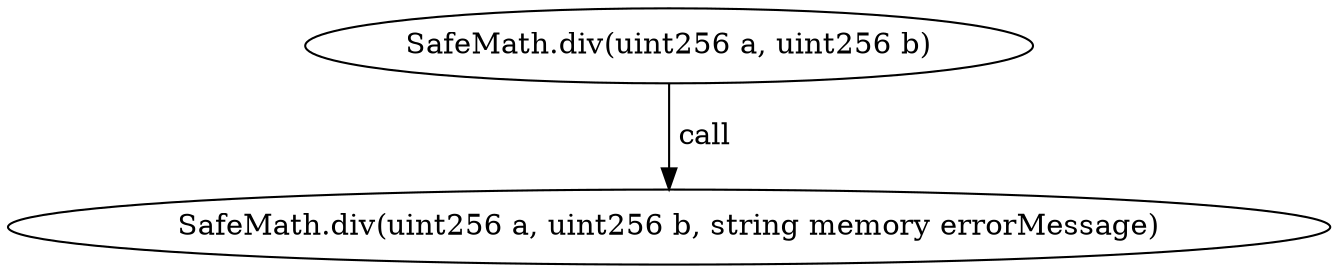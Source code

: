 digraph "" {
	graph [bb="0,0,527.86,124.8"];
	node [label="\N"];
	"SafeMath.div(uint256 a, uint256 b)"	 [height=0.5,
		pos="263.93,106.8",
		width=4.0987];
	"SafeMath.div(uint256 a, uint256 b, string memory errorMessage)"	 [height=0.5,
		pos="263.93,18",
		width=7.3314];
	"SafeMath.div(uint256 a, uint256 b)" -> "SafeMath.div(uint256 a, uint256 b, string memory errorMessage)" [key=call,
	label=" call",
	lp="275.78,62.4",
	pos="e,263.93,36.072 263.93,88.401 263.93,76.295 263.93,60.208 263.93,46.467"];
}
